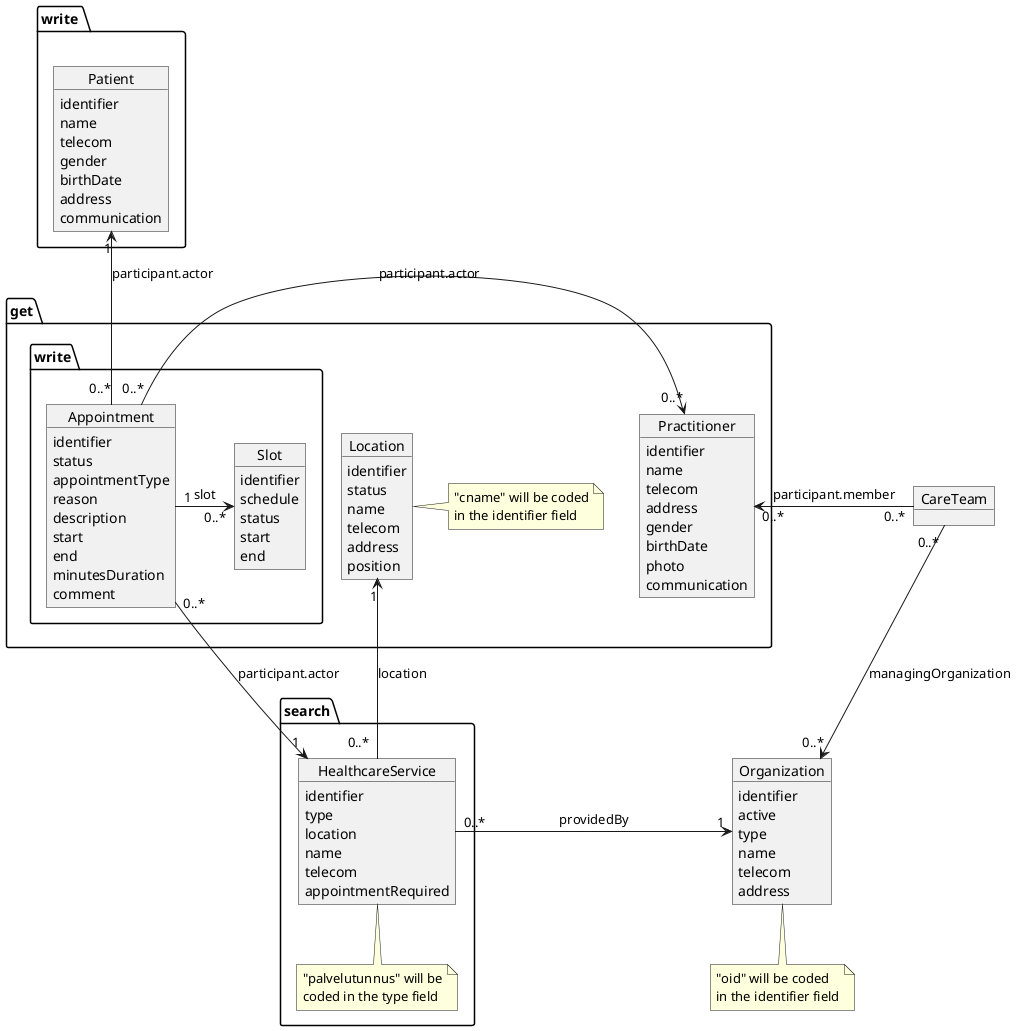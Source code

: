 @startuml

hide methods

package get {
  package write {
    object Appointment {
      identifier
      status
      appointmentType
      reason
      ' added description field for a human readable description
      description
      start
      end
      minutesDuration
      comment
    }

    object Slot {
      identifier
      schedule
      status
      start
      end
    }
  }

object Practitioner {
  identifier
  name
  telecom
  address
  gender
  birthDate  
  photo
  communication
  ' role.organization (ODAOrganization) ... role does not exist in DSTU3 any nmore
  ' role.healthcareService (ODAHealthcareService) ... role does not exist in DSTU3 any nmore
}


  object Location {
    identifier
    status
    name
    telecom
    address
    position
  }
  note right : "cname" will be coded\nin the identifier field
}

package "write " {
object Patient {
  ' added some missing fields that are used in a patient resource
  identifier
  name
  telecom
  gender
  birthDate
  address
  communication
}

}

package search {
  object HealthcareService {
    identifier
    type
    location 
    name
    telecom
    ' characteristic -- dropped this field out at this stage; used eg. to indicate wheel chair access
    appointmentRequired
  }
  note bottom : "palvelutunnus" will be\ncoded in the type field
}

object Organization {
  ' added some missing fields that are used in a patient resource
  identifier
  active
  type
  name
  telecom
  address
}
note bottom : "oid" will be coded\nin the identifier field


object CareTeam {
}

Appointment "0..*" -left-> "0..*" Practitioner :  participant.actor
Appointment "0..*" -down-> "1" HealthcareService :  participant.actor
Appointment "0..*" -up-> "1" Patient :  participant.actor
Appointment "1" -right-> "0..*" Slot :  slot

HealthcareService "0..*" -right-> "1" Organization : providedBy
HealthcareService "0..*  " -right-> "1" Location : location

CareTeam "0..*" -right-> "0..*" Practitioner : participant.member
CareTeam "0..*" -down-> "0..*" Organization : managingOrganization

@enduml
